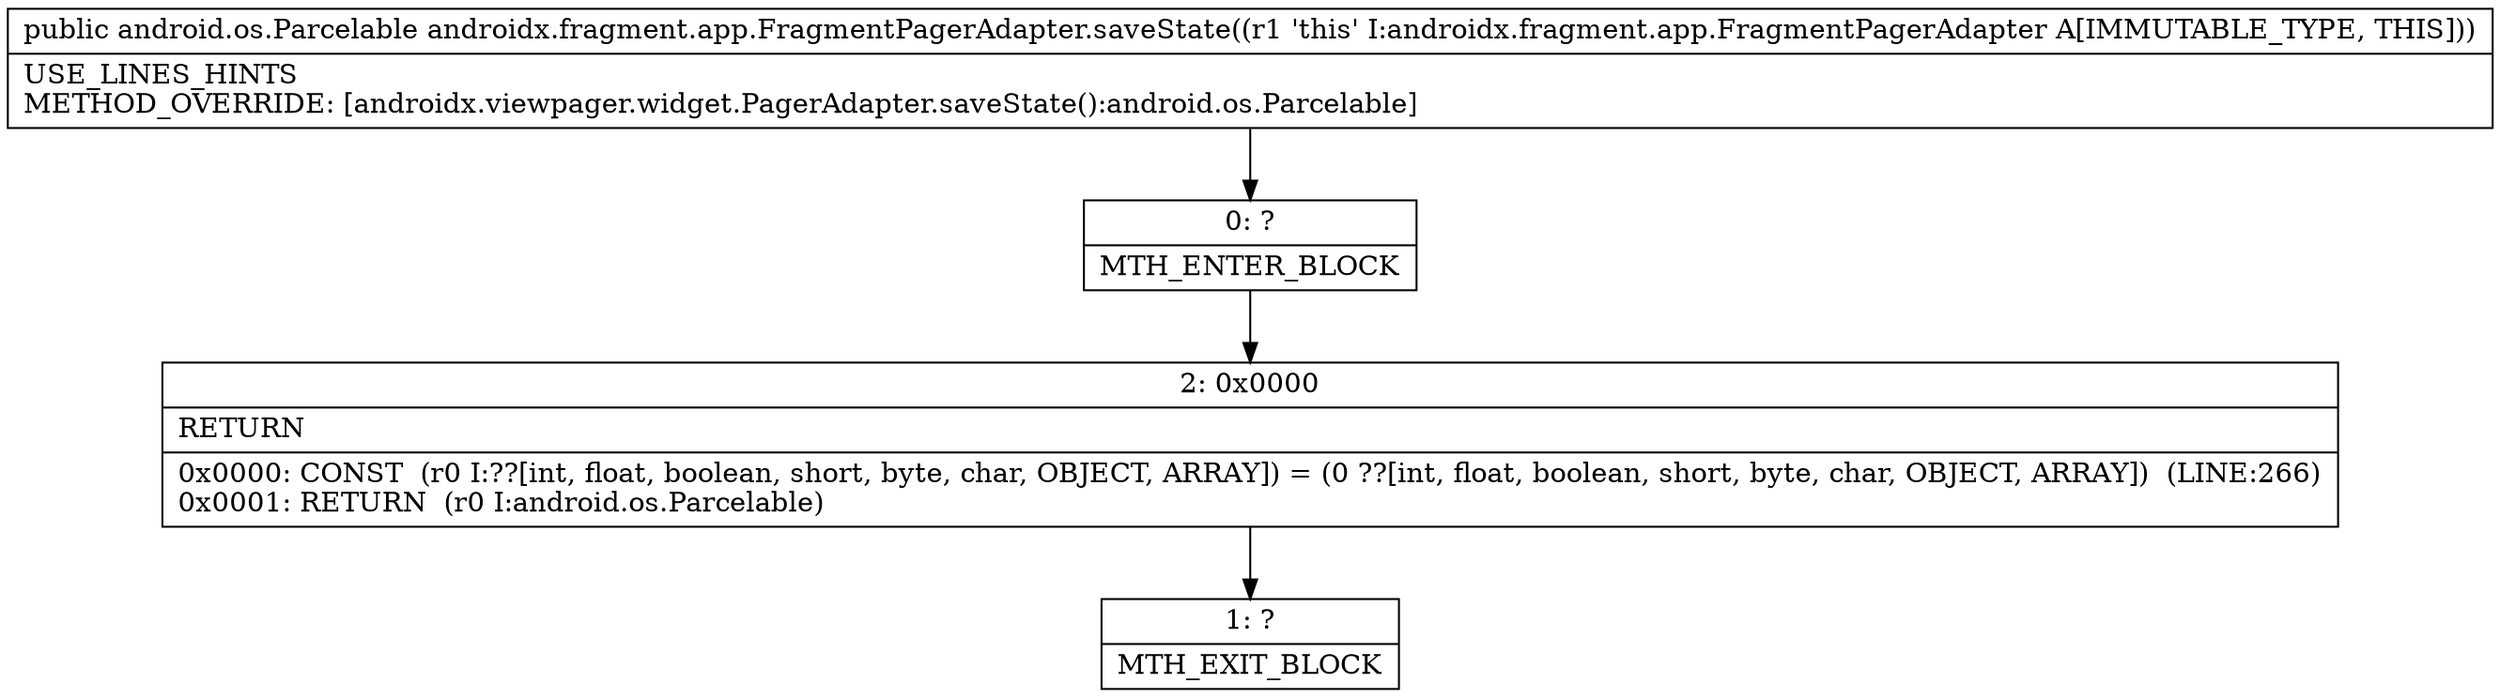 digraph "CFG forandroidx.fragment.app.FragmentPagerAdapter.saveState()Landroid\/os\/Parcelable;" {
Node_0 [shape=record,label="{0\:\ ?|MTH_ENTER_BLOCK\l}"];
Node_2 [shape=record,label="{2\:\ 0x0000|RETURN\l|0x0000: CONST  (r0 I:??[int, float, boolean, short, byte, char, OBJECT, ARRAY]) = (0 ??[int, float, boolean, short, byte, char, OBJECT, ARRAY])  (LINE:266)\l0x0001: RETURN  (r0 I:android.os.Parcelable) \l}"];
Node_1 [shape=record,label="{1\:\ ?|MTH_EXIT_BLOCK\l}"];
MethodNode[shape=record,label="{public android.os.Parcelable androidx.fragment.app.FragmentPagerAdapter.saveState((r1 'this' I:androidx.fragment.app.FragmentPagerAdapter A[IMMUTABLE_TYPE, THIS]))  | USE_LINES_HINTS\lMETHOD_OVERRIDE: [androidx.viewpager.widget.PagerAdapter.saveState():android.os.Parcelable]\l}"];
MethodNode -> Node_0;Node_0 -> Node_2;
Node_2 -> Node_1;
}

